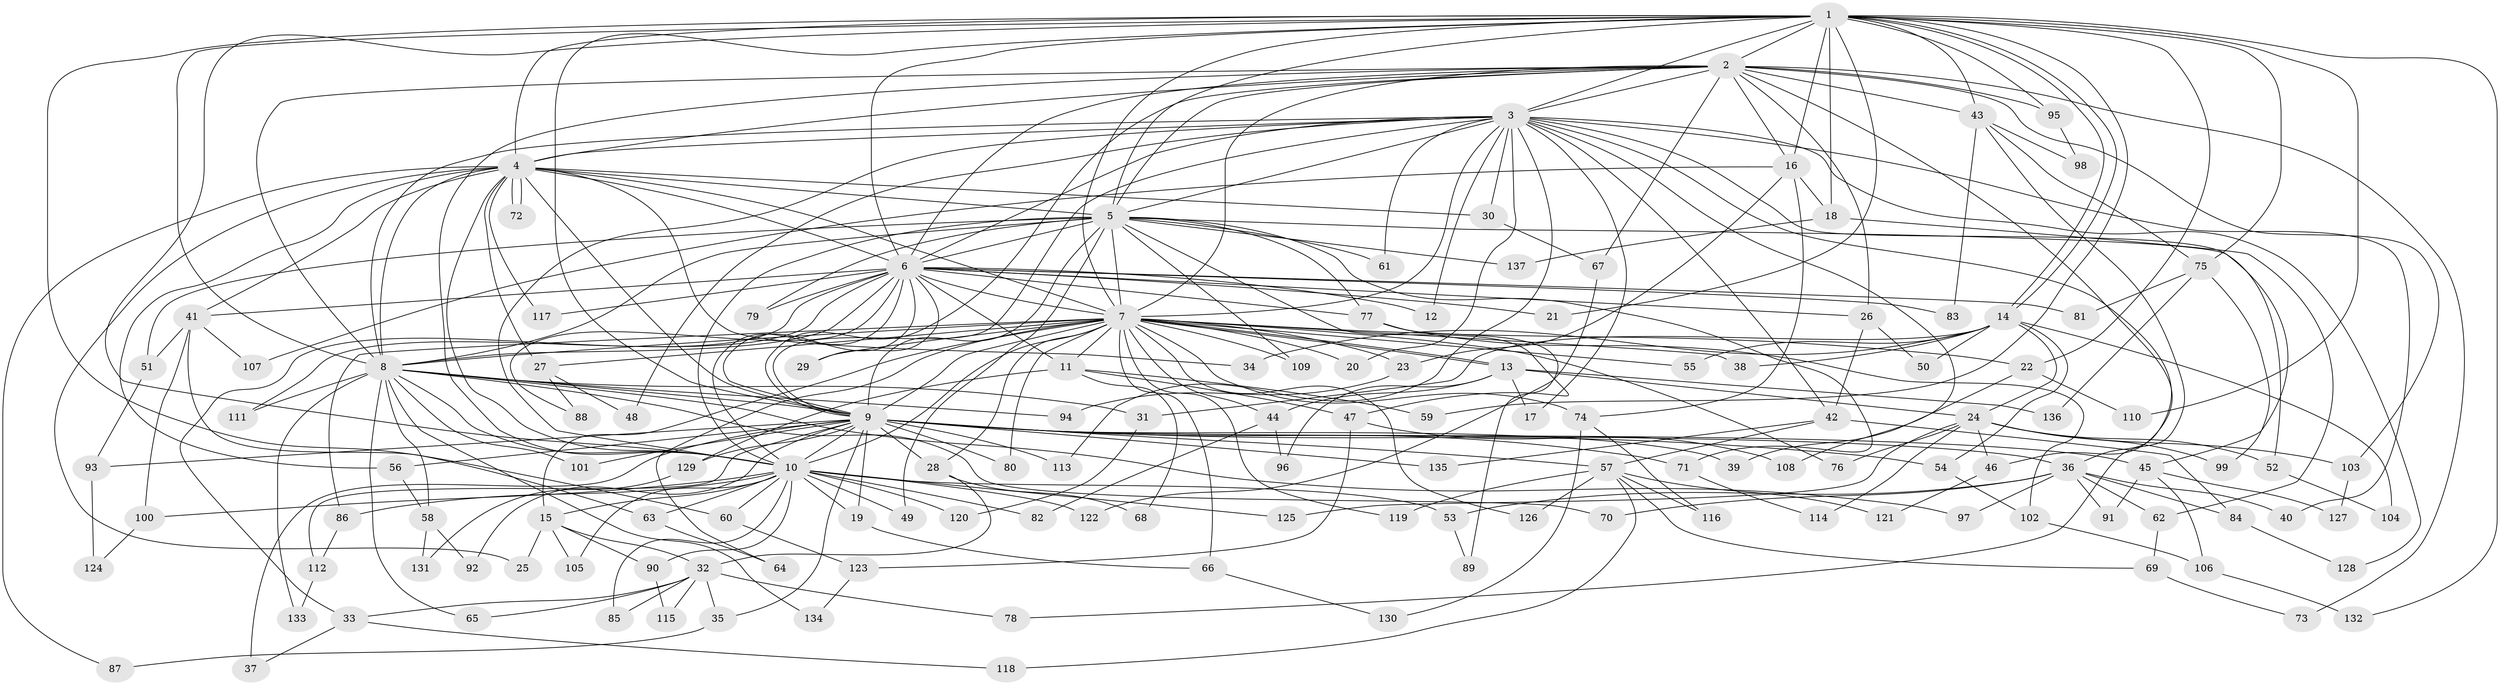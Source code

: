 // Generated by graph-tools (version 1.1) at 2025/11/02/27/25 16:11:07]
// undirected, 137 vertices, 299 edges
graph export_dot {
graph [start="1"]
  node [color=gray90,style=filled];
  1;
  2;
  3;
  4;
  5;
  6;
  7;
  8;
  9;
  10;
  11;
  12;
  13;
  14;
  15;
  16;
  17;
  18;
  19;
  20;
  21;
  22;
  23;
  24;
  25;
  26;
  27;
  28;
  29;
  30;
  31;
  32;
  33;
  34;
  35;
  36;
  37;
  38;
  39;
  40;
  41;
  42;
  43;
  44;
  45;
  46;
  47;
  48;
  49;
  50;
  51;
  52;
  53;
  54;
  55;
  56;
  57;
  58;
  59;
  60;
  61;
  62;
  63;
  64;
  65;
  66;
  67;
  68;
  69;
  70;
  71;
  72;
  73;
  74;
  75;
  76;
  77;
  78;
  79;
  80;
  81;
  82;
  83;
  84;
  85;
  86;
  87;
  88;
  89;
  90;
  91;
  92;
  93;
  94;
  95;
  96;
  97;
  98;
  99;
  100;
  101;
  102;
  103;
  104;
  105;
  106;
  107;
  108;
  109;
  110;
  111;
  112;
  113;
  114;
  115;
  116;
  117;
  118;
  119;
  120;
  121;
  122;
  123;
  124;
  125;
  126;
  127;
  128;
  129;
  130;
  131;
  132;
  133;
  134;
  135;
  136;
  137;
  1 -- 2;
  1 -- 3;
  1 -- 4;
  1 -- 5;
  1 -- 6;
  1 -- 7;
  1 -- 8;
  1 -- 9;
  1 -- 10;
  1 -- 14;
  1 -- 14;
  1 -- 16;
  1 -- 18;
  1 -- 21;
  1 -- 22;
  1 -- 43;
  1 -- 59;
  1 -- 60;
  1 -- 75;
  1 -- 95;
  1 -- 110;
  1 -- 132;
  2 -- 3;
  2 -- 4;
  2 -- 5;
  2 -- 6;
  2 -- 7;
  2 -- 8;
  2 -- 9;
  2 -- 10;
  2 -- 16;
  2 -- 26;
  2 -- 43;
  2 -- 46;
  2 -- 67;
  2 -- 73;
  2 -- 95;
  2 -- 103;
  3 -- 4;
  3 -- 5;
  3 -- 6;
  3 -- 7;
  3 -- 8;
  3 -- 9;
  3 -- 10;
  3 -- 12;
  3 -- 17;
  3 -- 20;
  3 -- 30;
  3 -- 36;
  3 -- 40;
  3 -- 42;
  3 -- 45;
  3 -- 48;
  3 -- 61;
  3 -- 108;
  3 -- 113;
  3 -- 128;
  4 -- 5;
  4 -- 6;
  4 -- 7;
  4 -- 8;
  4 -- 9;
  4 -- 10;
  4 -- 25;
  4 -- 27;
  4 -- 30;
  4 -- 34;
  4 -- 41;
  4 -- 56;
  4 -- 72;
  4 -- 72;
  4 -- 87;
  4 -- 117;
  5 -- 6;
  5 -- 7;
  5 -- 8;
  5 -- 9;
  5 -- 10;
  5 -- 47;
  5 -- 49;
  5 -- 51;
  5 -- 52;
  5 -- 61;
  5 -- 71;
  5 -- 77;
  5 -- 79;
  5 -- 109;
  5 -- 137;
  6 -- 7;
  6 -- 8;
  6 -- 9;
  6 -- 10;
  6 -- 11;
  6 -- 12;
  6 -- 21;
  6 -- 26;
  6 -- 29;
  6 -- 33;
  6 -- 41;
  6 -- 77;
  6 -- 79;
  6 -- 81;
  6 -- 83;
  6 -- 88;
  6 -- 111;
  6 -- 117;
  7 -- 8;
  7 -- 9;
  7 -- 10;
  7 -- 11;
  7 -- 13;
  7 -- 13;
  7 -- 15;
  7 -- 20;
  7 -- 22;
  7 -- 23;
  7 -- 27;
  7 -- 28;
  7 -- 29;
  7 -- 38;
  7 -- 44;
  7 -- 55;
  7 -- 64;
  7 -- 66;
  7 -- 74;
  7 -- 76;
  7 -- 80;
  7 -- 86;
  7 -- 109;
  7 -- 119;
  7 -- 126;
  8 -- 9;
  8 -- 10;
  8 -- 31;
  8 -- 58;
  8 -- 65;
  8 -- 70;
  8 -- 94;
  8 -- 97;
  8 -- 101;
  8 -- 111;
  8 -- 133;
  8 -- 134;
  9 -- 10;
  9 -- 19;
  9 -- 28;
  9 -- 35;
  9 -- 36;
  9 -- 37;
  9 -- 39;
  9 -- 45;
  9 -- 54;
  9 -- 56;
  9 -- 57;
  9 -- 71;
  9 -- 80;
  9 -- 92;
  9 -- 93;
  9 -- 101;
  9 -- 112;
  9 -- 113;
  9 -- 129;
  9 -- 135;
  10 -- 15;
  10 -- 19;
  10 -- 49;
  10 -- 53;
  10 -- 60;
  10 -- 63;
  10 -- 82;
  10 -- 85;
  10 -- 86;
  10 -- 90;
  10 -- 100;
  10 -- 105;
  10 -- 120;
  10 -- 122;
  10 -- 125;
  11 -- 47;
  11 -- 59;
  11 -- 68;
  11 -- 129;
  13 -- 17;
  13 -- 24;
  13 -- 44;
  13 -- 96;
  13 -- 136;
  14 -- 24;
  14 -- 31;
  14 -- 34;
  14 -- 38;
  14 -- 50;
  14 -- 54;
  14 -- 55;
  14 -- 104;
  15 -- 25;
  15 -- 32;
  15 -- 90;
  15 -- 105;
  16 -- 18;
  16 -- 23;
  16 -- 74;
  16 -- 107;
  18 -- 62;
  18 -- 137;
  19 -- 66;
  22 -- 39;
  22 -- 110;
  23 -- 94;
  24 -- 46;
  24 -- 52;
  24 -- 76;
  24 -- 99;
  24 -- 103;
  24 -- 114;
  24 -- 125;
  26 -- 42;
  26 -- 50;
  27 -- 48;
  27 -- 88;
  28 -- 32;
  28 -- 68;
  30 -- 67;
  31 -- 120;
  32 -- 33;
  32 -- 35;
  32 -- 65;
  32 -- 78;
  32 -- 85;
  32 -- 115;
  33 -- 37;
  33 -- 118;
  35 -- 87;
  36 -- 40;
  36 -- 53;
  36 -- 62;
  36 -- 70;
  36 -- 84;
  36 -- 91;
  36 -- 97;
  41 -- 51;
  41 -- 63;
  41 -- 100;
  41 -- 107;
  42 -- 57;
  42 -- 84;
  42 -- 135;
  43 -- 75;
  43 -- 78;
  43 -- 83;
  43 -- 98;
  44 -- 82;
  44 -- 96;
  45 -- 91;
  45 -- 106;
  45 -- 127;
  46 -- 121;
  47 -- 108;
  47 -- 123;
  51 -- 93;
  52 -- 104;
  53 -- 89;
  54 -- 102;
  56 -- 58;
  57 -- 69;
  57 -- 116;
  57 -- 118;
  57 -- 119;
  57 -- 121;
  57 -- 126;
  58 -- 92;
  58 -- 131;
  60 -- 123;
  62 -- 69;
  63 -- 64;
  66 -- 130;
  67 -- 122;
  69 -- 73;
  71 -- 114;
  74 -- 116;
  74 -- 130;
  75 -- 81;
  75 -- 99;
  75 -- 136;
  77 -- 89;
  77 -- 102;
  84 -- 128;
  86 -- 112;
  90 -- 115;
  93 -- 124;
  95 -- 98;
  100 -- 124;
  102 -- 106;
  103 -- 127;
  106 -- 132;
  112 -- 133;
  123 -- 134;
  129 -- 131;
}
